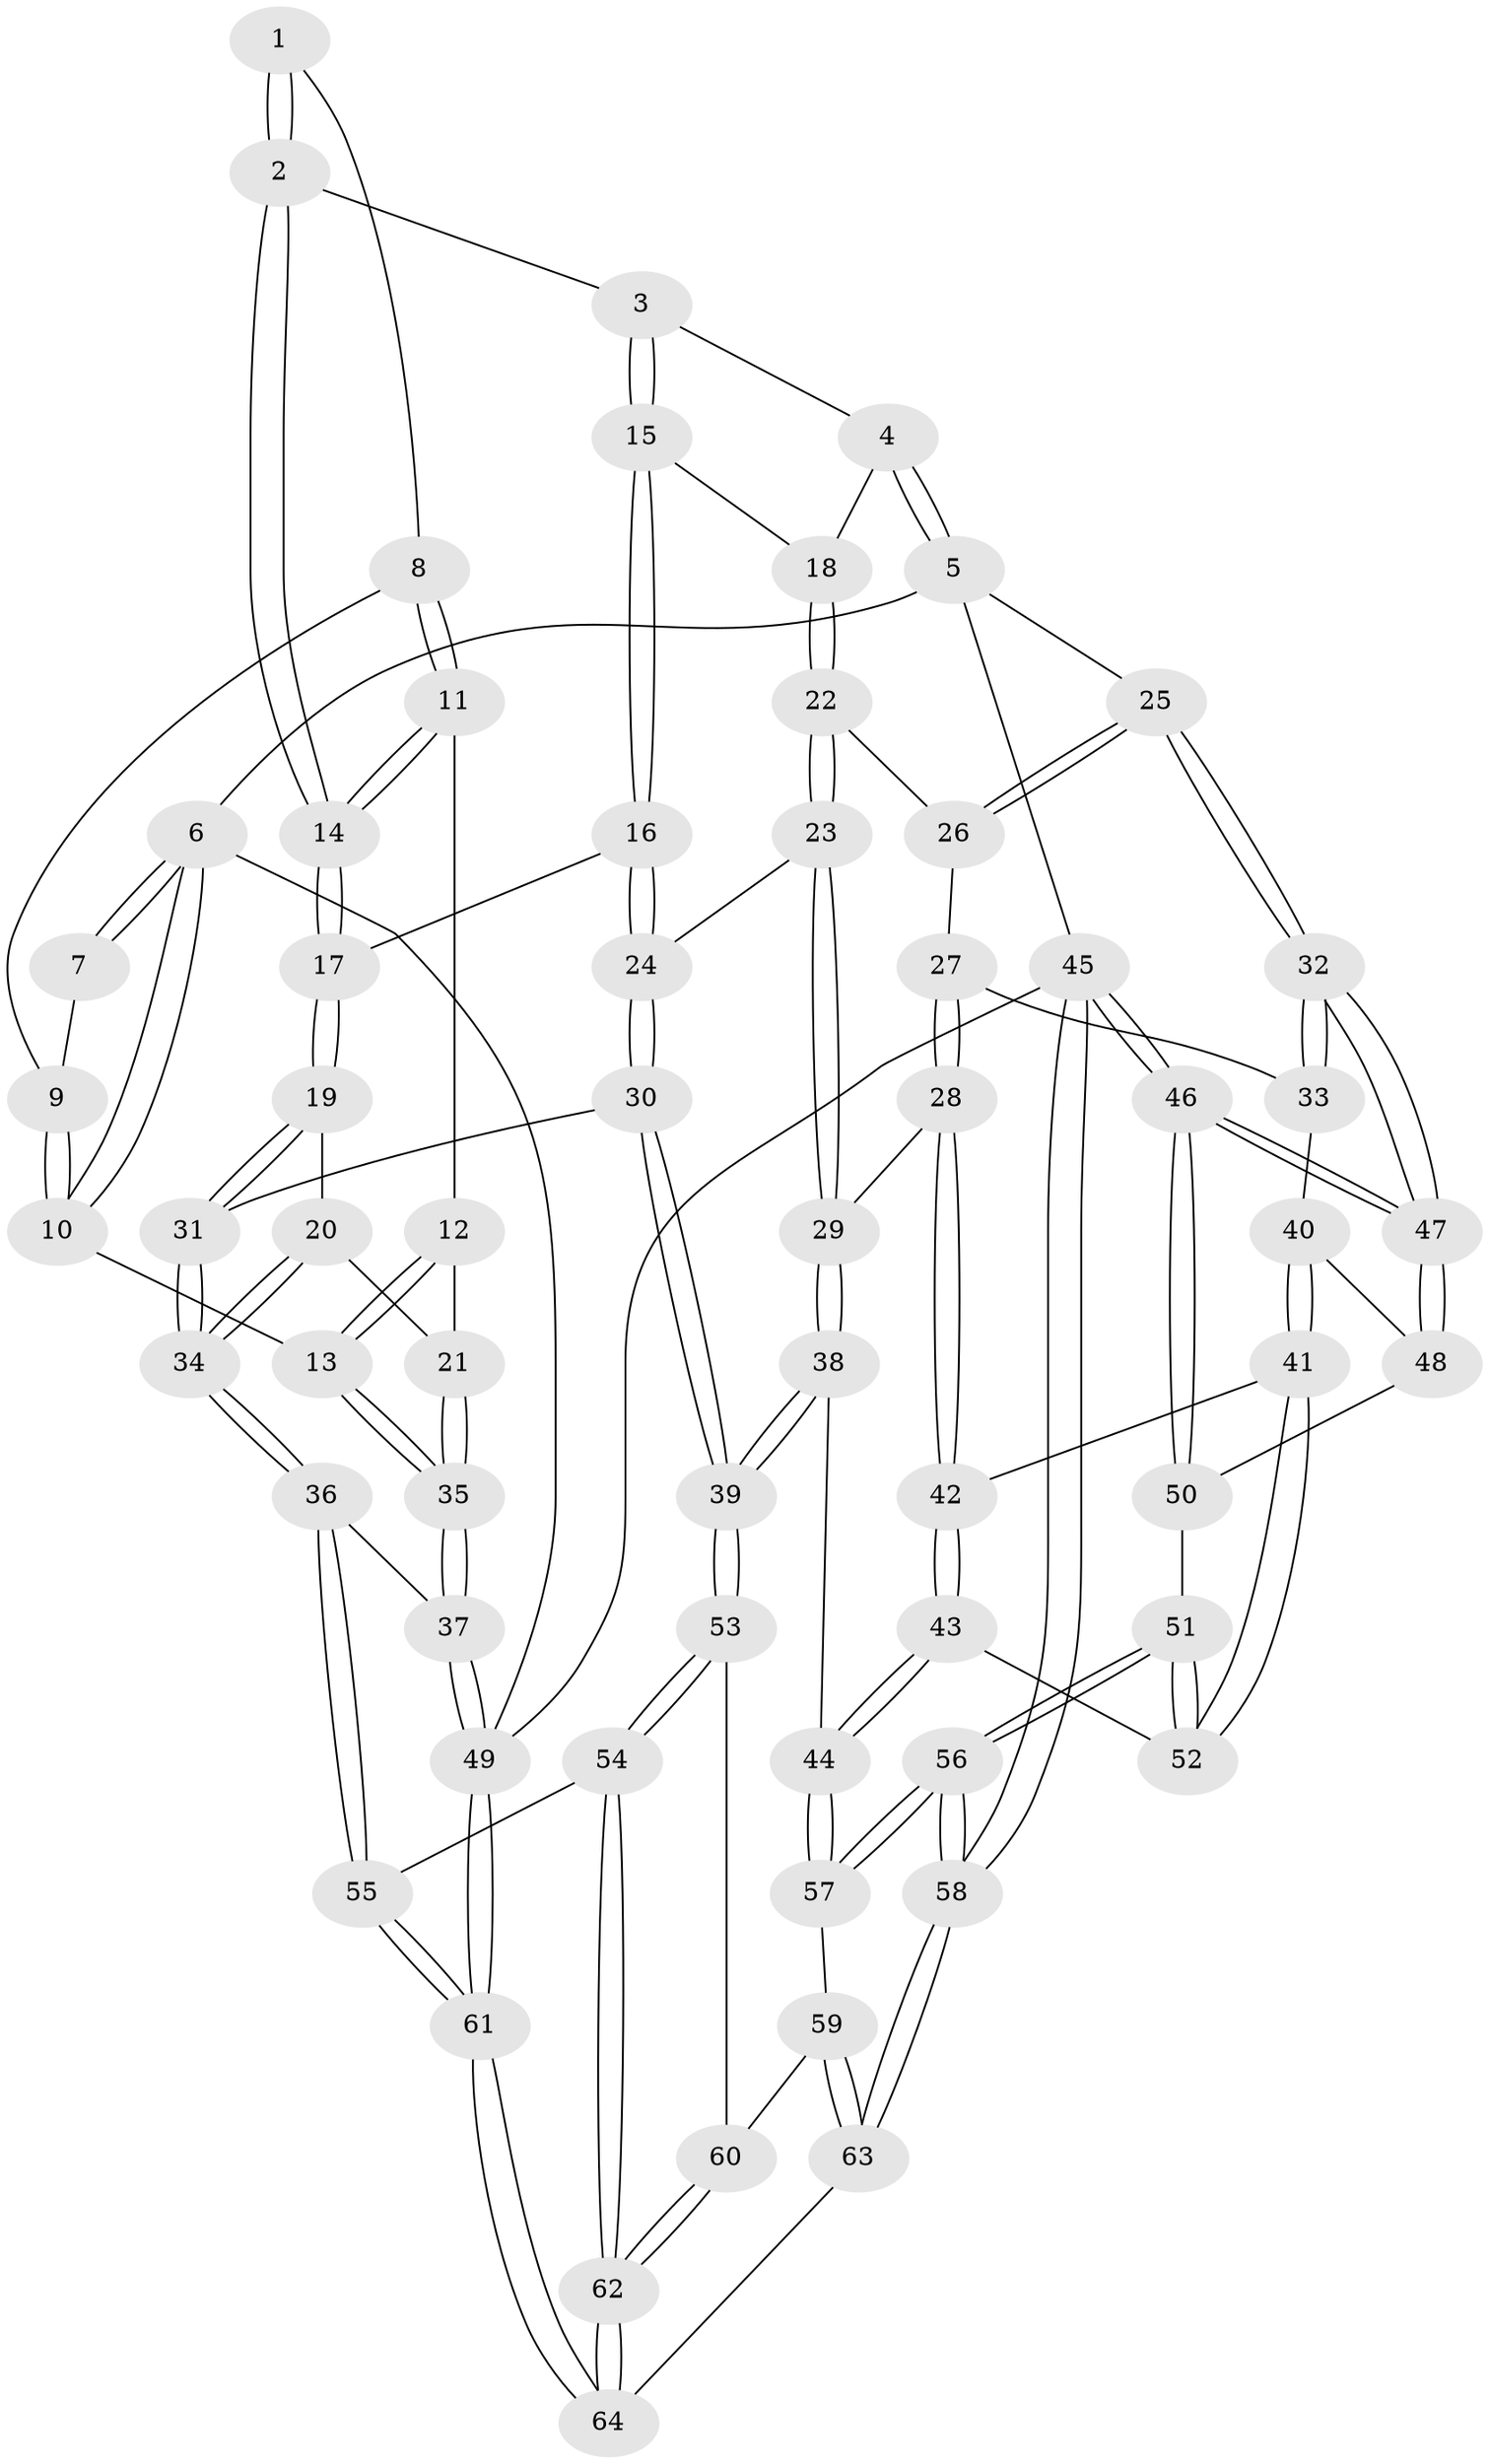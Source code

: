 // Generated by graph-tools (version 1.1) at 2025/01/03/09/25 05:01:24]
// undirected, 64 vertices, 157 edges
graph export_dot {
graph [start="1"]
  node [color=gray90,style=filled];
  1 [pos="+0.22583126016553326+0"];
  2 [pos="+0.3731823649848067+0"];
  3 [pos="+0.5940585228137318+0"];
  4 [pos="+1+0"];
  5 [pos="+1+0"];
  6 [pos="+0+0"];
  7 [pos="+0+0"];
  8 [pos="+0.10138837123295742+0.09401186312977802"];
  9 [pos="+0.07847958135507897+0.09264617595879779"];
  10 [pos="+0+0.2557475044919952"];
  11 [pos="+0.21306992523372897+0.16665891695942134"];
  12 [pos="+0.1970646874011501+0.1797111186561921"];
  13 [pos="+0+0.32682108491298206"];
  14 [pos="+0.32692044073555737+0.1372164758347446"];
  15 [pos="+0.63279049113489+0.2167391615813195"];
  16 [pos="+0.4998024431308143+0.31199859771883826"];
  17 [pos="+0.39144889500663355+0.25086261812580385"];
  18 [pos="+0.7762420765376744+0.22876900354600394"];
  19 [pos="+0.2376489459835716+0.4044194861701163"];
  20 [pos="+0.2016621058641394+0.41242067728194604"];
  21 [pos="+0.14089477488663502+0.4074597766876147"];
  22 [pos="+0.7799200735756667+0.23629364712776538"];
  23 [pos="+0.6701983745616693+0.4446679898054406"];
  24 [pos="+0.5164021304362545+0.37926867402010717"];
  25 [pos="+1+0.30265701070725853"];
  26 [pos="+0.8694569641835451+0.3640936966786655"];
  27 [pos="+0.8565525101510602+0.39437884646257954"];
  28 [pos="+0.735504480182078+0.4762136095343472"];
  29 [pos="+0.6999040805978817+0.46637746727282137"];
  30 [pos="+0.4540540426777641+0.5665490954227225"];
  31 [pos="+0.3850395515624707+0.5746863271063832"];
  32 [pos="+1+0.3894223403663954"];
  33 [pos="+0.8999060896284359+0.5025519716552093"];
  34 [pos="+0.24468274437996912+0.660366385559968"];
  35 [pos="+0+0.46437311107191603"];
  36 [pos="+0.1833911050535118+0.7215872355777441"];
  37 [pos="+0+0.526649500164334"];
  38 [pos="+0.5705648064936645+0.6741158018383567"];
  39 [pos="+0.5378778150166587+0.6727451333626248"];
  40 [pos="+0.9080670754895785+0.5600019768200644"];
  41 [pos="+0.8354774300607423+0.6213242341561066"];
  42 [pos="+0.7396146430102919+0.48897956347367233"];
  43 [pos="+0.6690713536680604+0.6869368813528031"];
  44 [pos="+0.6529761841259144+0.6975372176094137"];
  45 [pos="+1+1"];
  46 [pos="+1+0.8186637551248841"];
  47 [pos="+1+0.5556862201882204"];
  48 [pos="+1+0.5873577181171553"];
  49 [pos="+0+1"];
  50 [pos="+0.9304859652103687+0.711048172279407"];
  51 [pos="+0.8854547061671882+0.7274805555877144"];
  52 [pos="+0.8329618185881615+0.6304538386265447"];
  53 [pos="+0.4918981841009052+0.772421533192456"];
  54 [pos="+0.39215650333854546+0.8690595738300644"];
  55 [pos="+0.20487878954912353+0.806172667223268"];
  56 [pos="+0.8579787147325433+0.8824195041101048"];
  57 [pos="+0.737511535915996+0.8488343556997272"];
  58 [pos="+1+1"];
  59 [pos="+0.6406896127201035+0.9151276472065948"];
  60 [pos="+0.6302924425234376+0.911960958636305"];
  61 [pos="+0+1"];
  62 [pos="+0.4253207319813877+0.9591193451600958"];
  63 [pos="+0.6258011368950951+1"];
  64 [pos="+0.4331748613196297+1"];
  1 -- 2;
  1 -- 2;
  1 -- 8;
  2 -- 3;
  2 -- 14;
  2 -- 14;
  3 -- 4;
  3 -- 15;
  3 -- 15;
  4 -- 5;
  4 -- 5;
  4 -- 18;
  5 -- 6;
  5 -- 25;
  5 -- 45;
  6 -- 7;
  6 -- 7;
  6 -- 10;
  6 -- 10;
  6 -- 49;
  7 -- 9;
  8 -- 9;
  8 -- 11;
  8 -- 11;
  9 -- 10;
  9 -- 10;
  10 -- 13;
  11 -- 12;
  11 -- 14;
  11 -- 14;
  12 -- 13;
  12 -- 13;
  12 -- 21;
  13 -- 35;
  13 -- 35;
  14 -- 17;
  14 -- 17;
  15 -- 16;
  15 -- 16;
  15 -- 18;
  16 -- 17;
  16 -- 24;
  16 -- 24;
  17 -- 19;
  17 -- 19;
  18 -- 22;
  18 -- 22;
  19 -- 20;
  19 -- 31;
  19 -- 31;
  20 -- 21;
  20 -- 34;
  20 -- 34;
  21 -- 35;
  21 -- 35;
  22 -- 23;
  22 -- 23;
  22 -- 26;
  23 -- 24;
  23 -- 29;
  23 -- 29;
  24 -- 30;
  24 -- 30;
  25 -- 26;
  25 -- 26;
  25 -- 32;
  25 -- 32;
  26 -- 27;
  27 -- 28;
  27 -- 28;
  27 -- 33;
  28 -- 29;
  28 -- 42;
  28 -- 42;
  29 -- 38;
  29 -- 38;
  30 -- 31;
  30 -- 39;
  30 -- 39;
  31 -- 34;
  31 -- 34;
  32 -- 33;
  32 -- 33;
  32 -- 47;
  32 -- 47;
  33 -- 40;
  34 -- 36;
  34 -- 36;
  35 -- 37;
  35 -- 37;
  36 -- 37;
  36 -- 55;
  36 -- 55;
  37 -- 49;
  37 -- 49;
  38 -- 39;
  38 -- 39;
  38 -- 44;
  39 -- 53;
  39 -- 53;
  40 -- 41;
  40 -- 41;
  40 -- 48;
  41 -- 42;
  41 -- 52;
  41 -- 52;
  42 -- 43;
  42 -- 43;
  43 -- 44;
  43 -- 44;
  43 -- 52;
  44 -- 57;
  44 -- 57;
  45 -- 46;
  45 -- 46;
  45 -- 58;
  45 -- 58;
  45 -- 49;
  46 -- 47;
  46 -- 47;
  46 -- 50;
  46 -- 50;
  47 -- 48;
  47 -- 48;
  48 -- 50;
  49 -- 61;
  49 -- 61;
  50 -- 51;
  51 -- 52;
  51 -- 52;
  51 -- 56;
  51 -- 56;
  53 -- 54;
  53 -- 54;
  53 -- 60;
  54 -- 55;
  54 -- 62;
  54 -- 62;
  55 -- 61;
  55 -- 61;
  56 -- 57;
  56 -- 57;
  56 -- 58;
  56 -- 58;
  57 -- 59;
  58 -- 63;
  58 -- 63;
  59 -- 60;
  59 -- 63;
  59 -- 63;
  60 -- 62;
  60 -- 62;
  61 -- 64;
  61 -- 64;
  62 -- 64;
  62 -- 64;
  63 -- 64;
}
